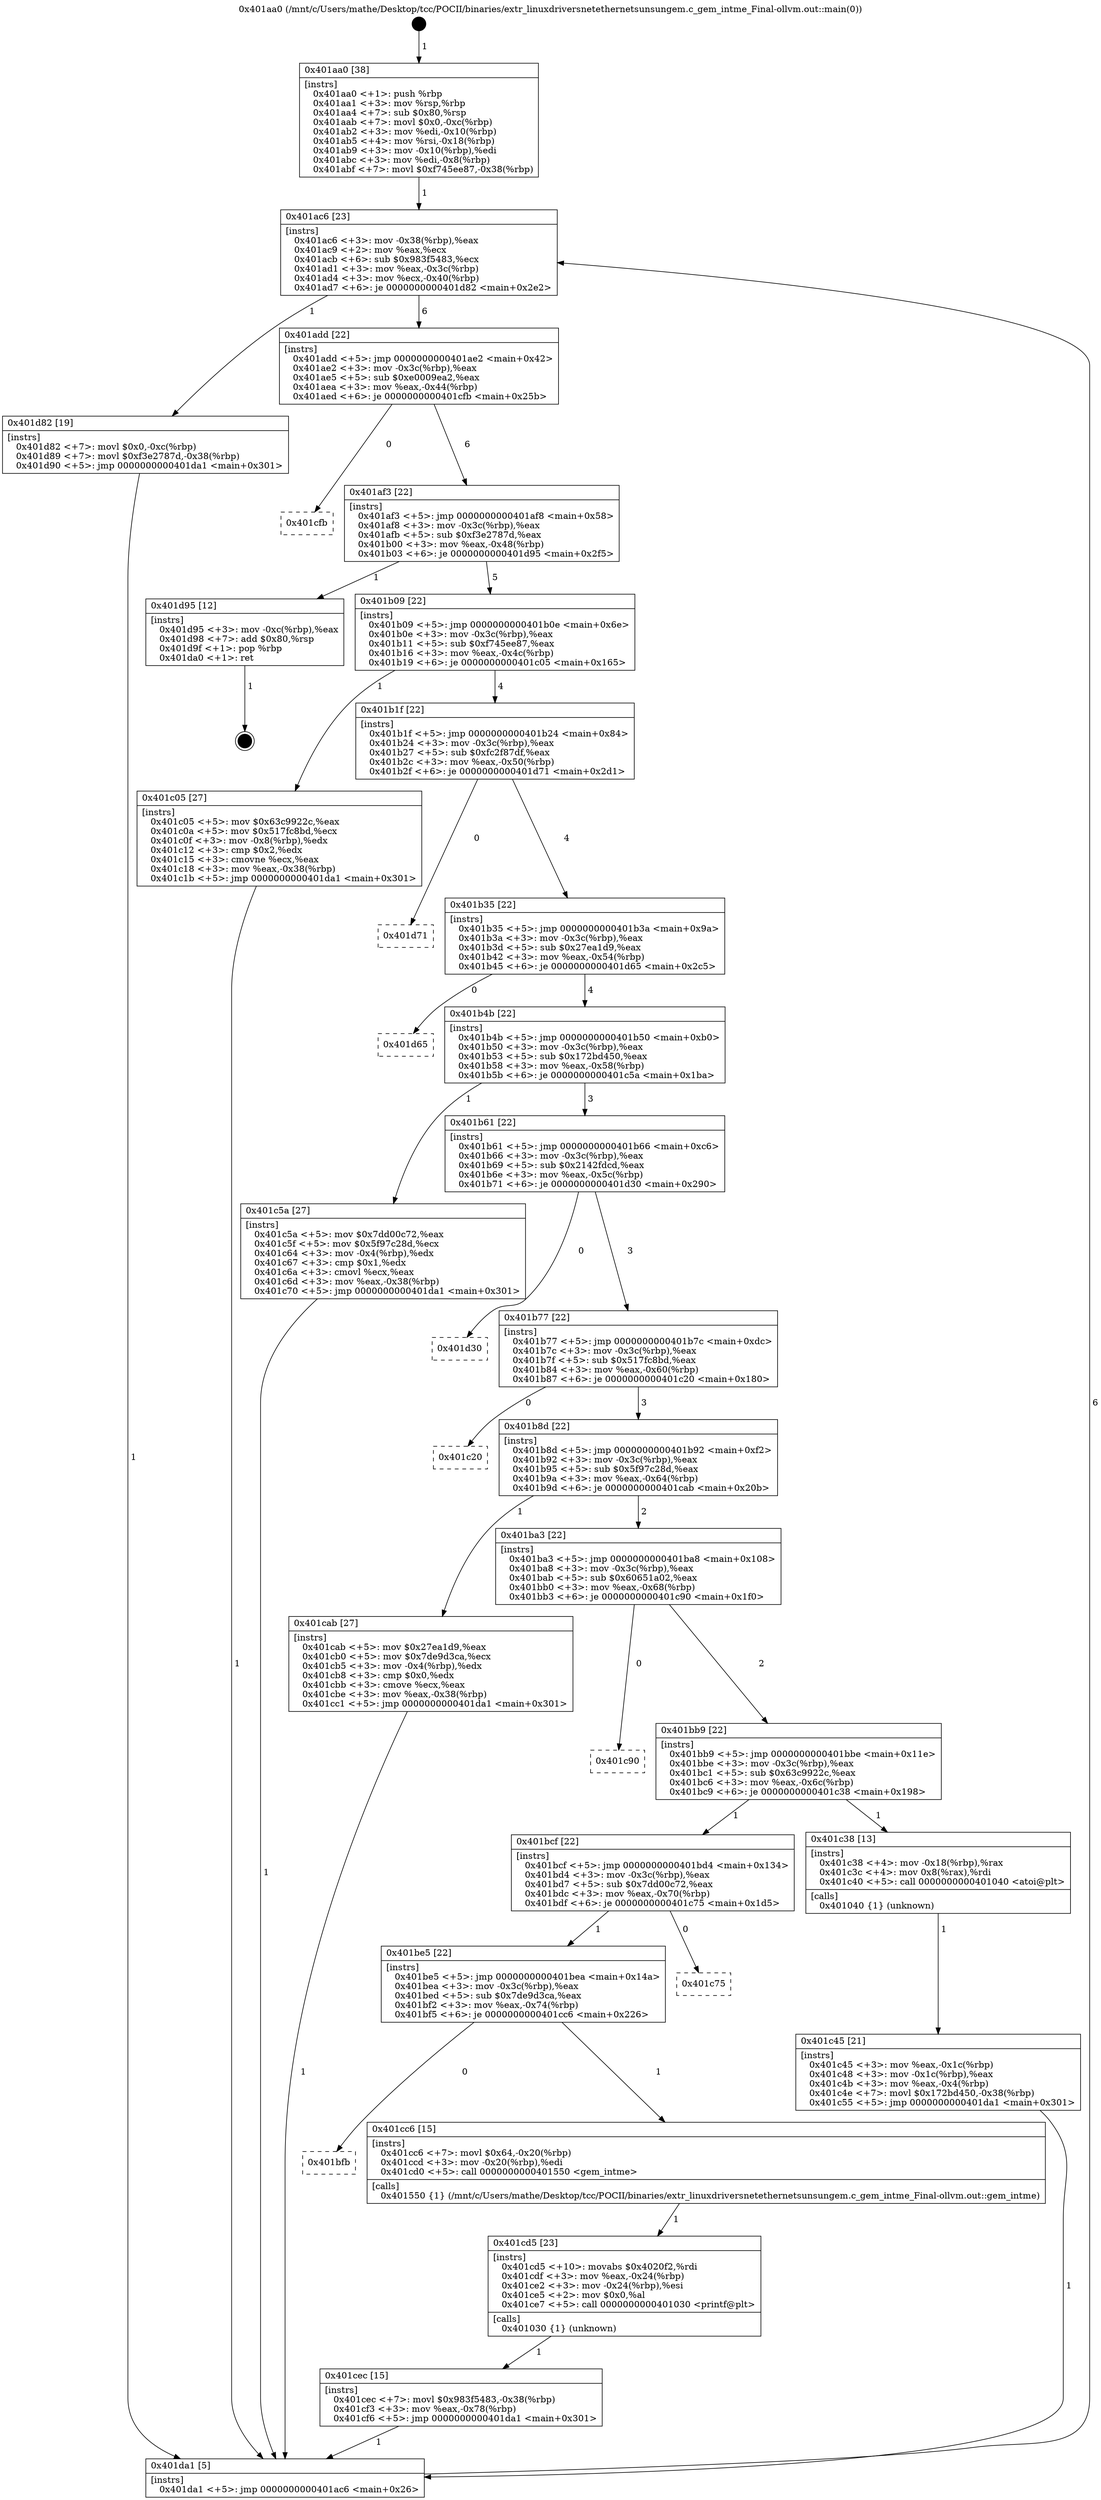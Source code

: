 digraph "0x401aa0" {
  label = "0x401aa0 (/mnt/c/Users/mathe/Desktop/tcc/POCII/binaries/extr_linuxdriversnetethernetsunsungem.c_gem_intme_Final-ollvm.out::main(0))"
  labelloc = "t"
  node[shape=record]

  Entry [label="",width=0.3,height=0.3,shape=circle,fillcolor=black,style=filled]
  "0x401ac6" [label="{
     0x401ac6 [23]\l
     | [instrs]\l
     &nbsp;&nbsp;0x401ac6 \<+3\>: mov -0x38(%rbp),%eax\l
     &nbsp;&nbsp;0x401ac9 \<+2\>: mov %eax,%ecx\l
     &nbsp;&nbsp;0x401acb \<+6\>: sub $0x983f5483,%ecx\l
     &nbsp;&nbsp;0x401ad1 \<+3\>: mov %eax,-0x3c(%rbp)\l
     &nbsp;&nbsp;0x401ad4 \<+3\>: mov %ecx,-0x40(%rbp)\l
     &nbsp;&nbsp;0x401ad7 \<+6\>: je 0000000000401d82 \<main+0x2e2\>\l
  }"]
  "0x401d82" [label="{
     0x401d82 [19]\l
     | [instrs]\l
     &nbsp;&nbsp;0x401d82 \<+7\>: movl $0x0,-0xc(%rbp)\l
     &nbsp;&nbsp;0x401d89 \<+7\>: movl $0xf3e2787d,-0x38(%rbp)\l
     &nbsp;&nbsp;0x401d90 \<+5\>: jmp 0000000000401da1 \<main+0x301\>\l
  }"]
  "0x401add" [label="{
     0x401add [22]\l
     | [instrs]\l
     &nbsp;&nbsp;0x401add \<+5\>: jmp 0000000000401ae2 \<main+0x42\>\l
     &nbsp;&nbsp;0x401ae2 \<+3\>: mov -0x3c(%rbp),%eax\l
     &nbsp;&nbsp;0x401ae5 \<+5\>: sub $0xe0009ea2,%eax\l
     &nbsp;&nbsp;0x401aea \<+3\>: mov %eax,-0x44(%rbp)\l
     &nbsp;&nbsp;0x401aed \<+6\>: je 0000000000401cfb \<main+0x25b\>\l
  }"]
  Exit [label="",width=0.3,height=0.3,shape=circle,fillcolor=black,style=filled,peripheries=2]
  "0x401cfb" [label="{
     0x401cfb\l
  }", style=dashed]
  "0x401af3" [label="{
     0x401af3 [22]\l
     | [instrs]\l
     &nbsp;&nbsp;0x401af3 \<+5\>: jmp 0000000000401af8 \<main+0x58\>\l
     &nbsp;&nbsp;0x401af8 \<+3\>: mov -0x3c(%rbp),%eax\l
     &nbsp;&nbsp;0x401afb \<+5\>: sub $0xf3e2787d,%eax\l
     &nbsp;&nbsp;0x401b00 \<+3\>: mov %eax,-0x48(%rbp)\l
     &nbsp;&nbsp;0x401b03 \<+6\>: je 0000000000401d95 \<main+0x2f5\>\l
  }"]
  "0x401cec" [label="{
     0x401cec [15]\l
     | [instrs]\l
     &nbsp;&nbsp;0x401cec \<+7\>: movl $0x983f5483,-0x38(%rbp)\l
     &nbsp;&nbsp;0x401cf3 \<+3\>: mov %eax,-0x78(%rbp)\l
     &nbsp;&nbsp;0x401cf6 \<+5\>: jmp 0000000000401da1 \<main+0x301\>\l
  }"]
  "0x401d95" [label="{
     0x401d95 [12]\l
     | [instrs]\l
     &nbsp;&nbsp;0x401d95 \<+3\>: mov -0xc(%rbp),%eax\l
     &nbsp;&nbsp;0x401d98 \<+7\>: add $0x80,%rsp\l
     &nbsp;&nbsp;0x401d9f \<+1\>: pop %rbp\l
     &nbsp;&nbsp;0x401da0 \<+1\>: ret\l
  }"]
  "0x401b09" [label="{
     0x401b09 [22]\l
     | [instrs]\l
     &nbsp;&nbsp;0x401b09 \<+5\>: jmp 0000000000401b0e \<main+0x6e\>\l
     &nbsp;&nbsp;0x401b0e \<+3\>: mov -0x3c(%rbp),%eax\l
     &nbsp;&nbsp;0x401b11 \<+5\>: sub $0xf745ee87,%eax\l
     &nbsp;&nbsp;0x401b16 \<+3\>: mov %eax,-0x4c(%rbp)\l
     &nbsp;&nbsp;0x401b19 \<+6\>: je 0000000000401c05 \<main+0x165\>\l
  }"]
  "0x401cd5" [label="{
     0x401cd5 [23]\l
     | [instrs]\l
     &nbsp;&nbsp;0x401cd5 \<+10\>: movabs $0x4020f2,%rdi\l
     &nbsp;&nbsp;0x401cdf \<+3\>: mov %eax,-0x24(%rbp)\l
     &nbsp;&nbsp;0x401ce2 \<+3\>: mov -0x24(%rbp),%esi\l
     &nbsp;&nbsp;0x401ce5 \<+2\>: mov $0x0,%al\l
     &nbsp;&nbsp;0x401ce7 \<+5\>: call 0000000000401030 \<printf@plt\>\l
     | [calls]\l
     &nbsp;&nbsp;0x401030 \{1\} (unknown)\l
  }"]
  "0x401c05" [label="{
     0x401c05 [27]\l
     | [instrs]\l
     &nbsp;&nbsp;0x401c05 \<+5\>: mov $0x63c9922c,%eax\l
     &nbsp;&nbsp;0x401c0a \<+5\>: mov $0x517fc8bd,%ecx\l
     &nbsp;&nbsp;0x401c0f \<+3\>: mov -0x8(%rbp),%edx\l
     &nbsp;&nbsp;0x401c12 \<+3\>: cmp $0x2,%edx\l
     &nbsp;&nbsp;0x401c15 \<+3\>: cmovne %ecx,%eax\l
     &nbsp;&nbsp;0x401c18 \<+3\>: mov %eax,-0x38(%rbp)\l
     &nbsp;&nbsp;0x401c1b \<+5\>: jmp 0000000000401da1 \<main+0x301\>\l
  }"]
  "0x401b1f" [label="{
     0x401b1f [22]\l
     | [instrs]\l
     &nbsp;&nbsp;0x401b1f \<+5\>: jmp 0000000000401b24 \<main+0x84\>\l
     &nbsp;&nbsp;0x401b24 \<+3\>: mov -0x3c(%rbp),%eax\l
     &nbsp;&nbsp;0x401b27 \<+5\>: sub $0xfc2f87df,%eax\l
     &nbsp;&nbsp;0x401b2c \<+3\>: mov %eax,-0x50(%rbp)\l
     &nbsp;&nbsp;0x401b2f \<+6\>: je 0000000000401d71 \<main+0x2d1\>\l
  }"]
  "0x401da1" [label="{
     0x401da1 [5]\l
     | [instrs]\l
     &nbsp;&nbsp;0x401da1 \<+5\>: jmp 0000000000401ac6 \<main+0x26\>\l
  }"]
  "0x401aa0" [label="{
     0x401aa0 [38]\l
     | [instrs]\l
     &nbsp;&nbsp;0x401aa0 \<+1\>: push %rbp\l
     &nbsp;&nbsp;0x401aa1 \<+3\>: mov %rsp,%rbp\l
     &nbsp;&nbsp;0x401aa4 \<+7\>: sub $0x80,%rsp\l
     &nbsp;&nbsp;0x401aab \<+7\>: movl $0x0,-0xc(%rbp)\l
     &nbsp;&nbsp;0x401ab2 \<+3\>: mov %edi,-0x10(%rbp)\l
     &nbsp;&nbsp;0x401ab5 \<+4\>: mov %rsi,-0x18(%rbp)\l
     &nbsp;&nbsp;0x401ab9 \<+3\>: mov -0x10(%rbp),%edi\l
     &nbsp;&nbsp;0x401abc \<+3\>: mov %edi,-0x8(%rbp)\l
     &nbsp;&nbsp;0x401abf \<+7\>: movl $0xf745ee87,-0x38(%rbp)\l
  }"]
  "0x401bfb" [label="{
     0x401bfb\l
  }", style=dashed]
  "0x401d71" [label="{
     0x401d71\l
  }", style=dashed]
  "0x401b35" [label="{
     0x401b35 [22]\l
     | [instrs]\l
     &nbsp;&nbsp;0x401b35 \<+5\>: jmp 0000000000401b3a \<main+0x9a\>\l
     &nbsp;&nbsp;0x401b3a \<+3\>: mov -0x3c(%rbp),%eax\l
     &nbsp;&nbsp;0x401b3d \<+5\>: sub $0x27ea1d9,%eax\l
     &nbsp;&nbsp;0x401b42 \<+3\>: mov %eax,-0x54(%rbp)\l
     &nbsp;&nbsp;0x401b45 \<+6\>: je 0000000000401d65 \<main+0x2c5\>\l
  }"]
  "0x401cc6" [label="{
     0x401cc6 [15]\l
     | [instrs]\l
     &nbsp;&nbsp;0x401cc6 \<+7\>: movl $0x64,-0x20(%rbp)\l
     &nbsp;&nbsp;0x401ccd \<+3\>: mov -0x20(%rbp),%edi\l
     &nbsp;&nbsp;0x401cd0 \<+5\>: call 0000000000401550 \<gem_intme\>\l
     | [calls]\l
     &nbsp;&nbsp;0x401550 \{1\} (/mnt/c/Users/mathe/Desktop/tcc/POCII/binaries/extr_linuxdriversnetethernetsunsungem.c_gem_intme_Final-ollvm.out::gem_intme)\l
  }"]
  "0x401d65" [label="{
     0x401d65\l
  }", style=dashed]
  "0x401b4b" [label="{
     0x401b4b [22]\l
     | [instrs]\l
     &nbsp;&nbsp;0x401b4b \<+5\>: jmp 0000000000401b50 \<main+0xb0\>\l
     &nbsp;&nbsp;0x401b50 \<+3\>: mov -0x3c(%rbp),%eax\l
     &nbsp;&nbsp;0x401b53 \<+5\>: sub $0x172bd450,%eax\l
     &nbsp;&nbsp;0x401b58 \<+3\>: mov %eax,-0x58(%rbp)\l
     &nbsp;&nbsp;0x401b5b \<+6\>: je 0000000000401c5a \<main+0x1ba\>\l
  }"]
  "0x401be5" [label="{
     0x401be5 [22]\l
     | [instrs]\l
     &nbsp;&nbsp;0x401be5 \<+5\>: jmp 0000000000401bea \<main+0x14a\>\l
     &nbsp;&nbsp;0x401bea \<+3\>: mov -0x3c(%rbp),%eax\l
     &nbsp;&nbsp;0x401bed \<+5\>: sub $0x7de9d3ca,%eax\l
     &nbsp;&nbsp;0x401bf2 \<+3\>: mov %eax,-0x74(%rbp)\l
     &nbsp;&nbsp;0x401bf5 \<+6\>: je 0000000000401cc6 \<main+0x226\>\l
  }"]
  "0x401c5a" [label="{
     0x401c5a [27]\l
     | [instrs]\l
     &nbsp;&nbsp;0x401c5a \<+5\>: mov $0x7dd00c72,%eax\l
     &nbsp;&nbsp;0x401c5f \<+5\>: mov $0x5f97c28d,%ecx\l
     &nbsp;&nbsp;0x401c64 \<+3\>: mov -0x4(%rbp),%edx\l
     &nbsp;&nbsp;0x401c67 \<+3\>: cmp $0x1,%edx\l
     &nbsp;&nbsp;0x401c6a \<+3\>: cmovl %ecx,%eax\l
     &nbsp;&nbsp;0x401c6d \<+3\>: mov %eax,-0x38(%rbp)\l
     &nbsp;&nbsp;0x401c70 \<+5\>: jmp 0000000000401da1 \<main+0x301\>\l
  }"]
  "0x401b61" [label="{
     0x401b61 [22]\l
     | [instrs]\l
     &nbsp;&nbsp;0x401b61 \<+5\>: jmp 0000000000401b66 \<main+0xc6\>\l
     &nbsp;&nbsp;0x401b66 \<+3\>: mov -0x3c(%rbp),%eax\l
     &nbsp;&nbsp;0x401b69 \<+5\>: sub $0x2142fdcd,%eax\l
     &nbsp;&nbsp;0x401b6e \<+3\>: mov %eax,-0x5c(%rbp)\l
     &nbsp;&nbsp;0x401b71 \<+6\>: je 0000000000401d30 \<main+0x290\>\l
  }"]
  "0x401c75" [label="{
     0x401c75\l
  }", style=dashed]
  "0x401d30" [label="{
     0x401d30\l
  }", style=dashed]
  "0x401b77" [label="{
     0x401b77 [22]\l
     | [instrs]\l
     &nbsp;&nbsp;0x401b77 \<+5\>: jmp 0000000000401b7c \<main+0xdc\>\l
     &nbsp;&nbsp;0x401b7c \<+3\>: mov -0x3c(%rbp),%eax\l
     &nbsp;&nbsp;0x401b7f \<+5\>: sub $0x517fc8bd,%eax\l
     &nbsp;&nbsp;0x401b84 \<+3\>: mov %eax,-0x60(%rbp)\l
     &nbsp;&nbsp;0x401b87 \<+6\>: je 0000000000401c20 \<main+0x180\>\l
  }"]
  "0x401c45" [label="{
     0x401c45 [21]\l
     | [instrs]\l
     &nbsp;&nbsp;0x401c45 \<+3\>: mov %eax,-0x1c(%rbp)\l
     &nbsp;&nbsp;0x401c48 \<+3\>: mov -0x1c(%rbp),%eax\l
     &nbsp;&nbsp;0x401c4b \<+3\>: mov %eax,-0x4(%rbp)\l
     &nbsp;&nbsp;0x401c4e \<+7\>: movl $0x172bd450,-0x38(%rbp)\l
     &nbsp;&nbsp;0x401c55 \<+5\>: jmp 0000000000401da1 \<main+0x301\>\l
  }"]
  "0x401c20" [label="{
     0x401c20\l
  }", style=dashed]
  "0x401b8d" [label="{
     0x401b8d [22]\l
     | [instrs]\l
     &nbsp;&nbsp;0x401b8d \<+5\>: jmp 0000000000401b92 \<main+0xf2\>\l
     &nbsp;&nbsp;0x401b92 \<+3\>: mov -0x3c(%rbp),%eax\l
     &nbsp;&nbsp;0x401b95 \<+5\>: sub $0x5f97c28d,%eax\l
     &nbsp;&nbsp;0x401b9a \<+3\>: mov %eax,-0x64(%rbp)\l
     &nbsp;&nbsp;0x401b9d \<+6\>: je 0000000000401cab \<main+0x20b\>\l
  }"]
  "0x401bcf" [label="{
     0x401bcf [22]\l
     | [instrs]\l
     &nbsp;&nbsp;0x401bcf \<+5\>: jmp 0000000000401bd4 \<main+0x134\>\l
     &nbsp;&nbsp;0x401bd4 \<+3\>: mov -0x3c(%rbp),%eax\l
     &nbsp;&nbsp;0x401bd7 \<+5\>: sub $0x7dd00c72,%eax\l
     &nbsp;&nbsp;0x401bdc \<+3\>: mov %eax,-0x70(%rbp)\l
     &nbsp;&nbsp;0x401bdf \<+6\>: je 0000000000401c75 \<main+0x1d5\>\l
  }"]
  "0x401cab" [label="{
     0x401cab [27]\l
     | [instrs]\l
     &nbsp;&nbsp;0x401cab \<+5\>: mov $0x27ea1d9,%eax\l
     &nbsp;&nbsp;0x401cb0 \<+5\>: mov $0x7de9d3ca,%ecx\l
     &nbsp;&nbsp;0x401cb5 \<+3\>: mov -0x4(%rbp),%edx\l
     &nbsp;&nbsp;0x401cb8 \<+3\>: cmp $0x0,%edx\l
     &nbsp;&nbsp;0x401cbb \<+3\>: cmove %ecx,%eax\l
     &nbsp;&nbsp;0x401cbe \<+3\>: mov %eax,-0x38(%rbp)\l
     &nbsp;&nbsp;0x401cc1 \<+5\>: jmp 0000000000401da1 \<main+0x301\>\l
  }"]
  "0x401ba3" [label="{
     0x401ba3 [22]\l
     | [instrs]\l
     &nbsp;&nbsp;0x401ba3 \<+5\>: jmp 0000000000401ba8 \<main+0x108\>\l
     &nbsp;&nbsp;0x401ba8 \<+3\>: mov -0x3c(%rbp),%eax\l
     &nbsp;&nbsp;0x401bab \<+5\>: sub $0x60651a02,%eax\l
     &nbsp;&nbsp;0x401bb0 \<+3\>: mov %eax,-0x68(%rbp)\l
     &nbsp;&nbsp;0x401bb3 \<+6\>: je 0000000000401c90 \<main+0x1f0\>\l
  }"]
  "0x401c38" [label="{
     0x401c38 [13]\l
     | [instrs]\l
     &nbsp;&nbsp;0x401c38 \<+4\>: mov -0x18(%rbp),%rax\l
     &nbsp;&nbsp;0x401c3c \<+4\>: mov 0x8(%rax),%rdi\l
     &nbsp;&nbsp;0x401c40 \<+5\>: call 0000000000401040 \<atoi@plt\>\l
     | [calls]\l
     &nbsp;&nbsp;0x401040 \{1\} (unknown)\l
  }"]
  "0x401c90" [label="{
     0x401c90\l
  }", style=dashed]
  "0x401bb9" [label="{
     0x401bb9 [22]\l
     | [instrs]\l
     &nbsp;&nbsp;0x401bb9 \<+5\>: jmp 0000000000401bbe \<main+0x11e\>\l
     &nbsp;&nbsp;0x401bbe \<+3\>: mov -0x3c(%rbp),%eax\l
     &nbsp;&nbsp;0x401bc1 \<+5\>: sub $0x63c9922c,%eax\l
     &nbsp;&nbsp;0x401bc6 \<+3\>: mov %eax,-0x6c(%rbp)\l
     &nbsp;&nbsp;0x401bc9 \<+6\>: je 0000000000401c38 \<main+0x198\>\l
  }"]
  Entry -> "0x401aa0" [label=" 1"]
  "0x401ac6" -> "0x401d82" [label=" 1"]
  "0x401ac6" -> "0x401add" [label=" 6"]
  "0x401d95" -> Exit [label=" 1"]
  "0x401add" -> "0x401cfb" [label=" 0"]
  "0x401add" -> "0x401af3" [label=" 6"]
  "0x401d82" -> "0x401da1" [label=" 1"]
  "0x401af3" -> "0x401d95" [label=" 1"]
  "0x401af3" -> "0x401b09" [label=" 5"]
  "0x401cec" -> "0x401da1" [label=" 1"]
  "0x401b09" -> "0x401c05" [label=" 1"]
  "0x401b09" -> "0x401b1f" [label=" 4"]
  "0x401c05" -> "0x401da1" [label=" 1"]
  "0x401aa0" -> "0x401ac6" [label=" 1"]
  "0x401da1" -> "0x401ac6" [label=" 6"]
  "0x401cd5" -> "0x401cec" [label=" 1"]
  "0x401b1f" -> "0x401d71" [label=" 0"]
  "0x401b1f" -> "0x401b35" [label=" 4"]
  "0x401cc6" -> "0x401cd5" [label=" 1"]
  "0x401b35" -> "0x401d65" [label=" 0"]
  "0x401b35" -> "0x401b4b" [label=" 4"]
  "0x401be5" -> "0x401bfb" [label=" 0"]
  "0x401b4b" -> "0x401c5a" [label=" 1"]
  "0x401b4b" -> "0x401b61" [label=" 3"]
  "0x401be5" -> "0x401cc6" [label=" 1"]
  "0x401b61" -> "0x401d30" [label=" 0"]
  "0x401b61" -> "0x401b77" [label=" 3"]
  "0x401bcf" -> "0x401be5" [label=" 1"]
  "0x401b77" -> "0x401c20" [label=" 0"]
  "0x401b77" -> "0x401b8d" [label=" 3"]
  "0x401bcf" -> "0x401c75" [label=" 0"]
  "0x401b8d" -> "0x401cab" [label=" 1"]
  "0x401b8d" -> "0x401ba3" [label=" 2"]
  "0x401cab" -> "0x401da1" [label=" 1"]
  "0x401ba3" -> "0x401c90" [label=" 0"]
  "0x401ba3" -> "0x401bb9" [label=" 2"]
  "0x401c5a" -> "0x401da1" [label=" 1"]
  "0x401bb9" -> "0x401c38" [label=" 1"]
  "0x401bb9" -> "0x401bcf" [label=" 1"]
  "0x401c38" -> "0x401c45" [label=" 1"]
  "0x401c45" -> "0x401da1" [label=" 1"]
}
